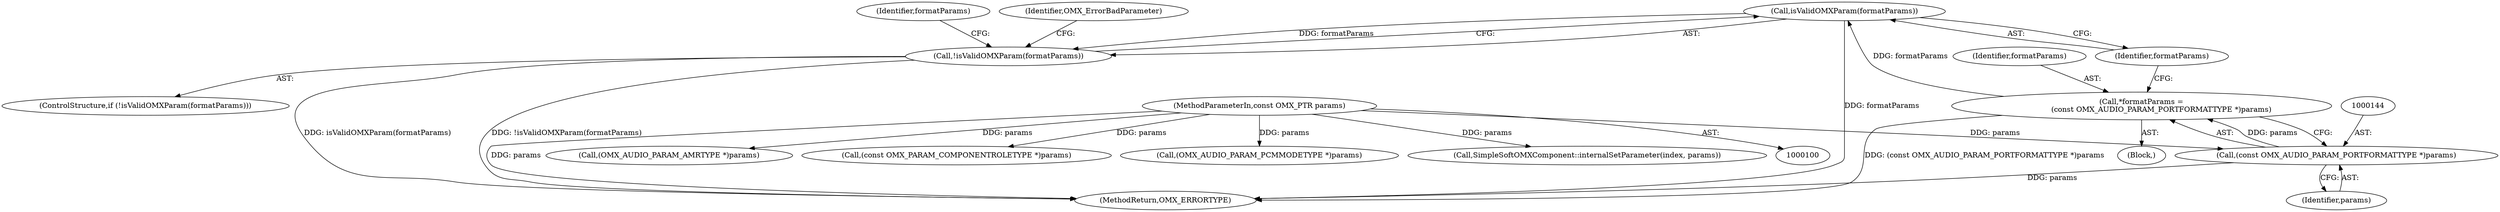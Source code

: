 digraph "0_Android_295c883fe3105b19bcd0f9e07d54c6b589fc5bff_9@pointer" {
"1000148" [label="(Call,isValidOMXParam(formatParams))"];
"1000141" [label="(Call,*formatParams =\n                 (const OMX_AUDIO_PARAM_PORTFORMATTYPE *)params)"];
"1000143" [label="(Call,(const OMX_AUDIO_PARAM_PORTFORMATTYPE *)params)"];
"1000102" [label="(MethodParameterIn,const OMX_PTR params)"];
"1000147" [label="(Call,!isValidOMXParam(formatParams))"];
"1000205" [label="(Call,(OMX_AUDIO_PARAM_AMRTYPE *)params)"];
"1000156" [label="(Identifier,formatParams)"];
"1000146" [label="(ControlStructure,if (!isValidOMXParam(formatParams)))"];
"1000143" [label="(Call,(const OMX_AUDIO_PARAM_PORTFORMATTYPE *)params)"];
"1000149" [label="(Identifier,formatParams)"];
"1000329" [label="(MethodReturn,OMX_ERRORTYPE)"];
"1000112" [label="(Call,(const OMX_PARAM_COMPONENTROLETYPE *)params)"];
"1000145" [label="(Identifier,params)"];
"1000139" [label="(Block,)"];
"1000102" [label="(MethodParameterIn,const OMX_PTR params)"];
"1000141" [label="(Call,*formatParams =\n                 (const OMX_AUDIO_PARAM_PORTFORMATTYPE *)params)"];
"1000148" [label="(Call,isValidOMXParam(formatParams))"];
"1000286" [label="(Call,(OMX_AUDIO_PARAM_PCMMODETYPE *)params)"];
"1000152" [label="(Identifier,OMX_ErrorBadParameter)"];
"1000147" [label="(Call,!isValidOMXParam(formatParams))"];
"1000142" [label="(Identifier,formatParams)"];
"1000326" [label="(Call,SimpleSoftOMXComponent::internalSetParameter(index, params))"];
"1000148" -> "1000147"  [label="AST: "];
"1000148" -> "1000149"  [label="CFG: "];
"1000149" -> "1000148"  [label="AST: "];
"1000147" -> "1000148"  [label="CFG: "];
"1000148" -> "1000329"  [label="DDG: formatParams"];
"1000148" -> "1000147"  [label="DDG: formatParams"];
"1000141" -> "1000148"  [label="DDG: formatParams"];
"1000141" -> "1000139"  [label="AST: "];
"1000141" -> "1000143"  [label="CFG: "];
"1000142" -> "1000141"  [label="AST: "];
"1000143" -> "1000141"  [label="AST: "];
"1000149" -> "1000141"  [label="CFG: "];
"1000141" -> "1000329"  [label="DDG: (const OMX_AUDIO_PARAM_PORTFORMATTYPE *)params"];
"1000143" -> "1000141"  [label="DDG: params"];
"1000143" -> "1000145"  [label="CFG: "];
"1000144" -> "1000143"  [label="AST: "];
"1000145" -> "1000143"  [label="AST: "];
"1000143" -> "1000329"  [label="DDG: params"];
"1000102" -> "1000143"  [label="DDG: params"];
"1000102" -> "1000100"  [label="AST: "];
"1000102" -> "1000329"  [label="DDG: params"];
"1000102" -> "1000112"  [label="DDG: params"];
"1000102" -> "1000205"  [label="DDG: params"];
"1000102" -> "1000286"  [label="DDG: params"];
"1000102" -> "1000326"  [label="DDG: params"];
"1000147" -> "1000146"  [label="AST: "];
"1000152" -> "1000147"  [label="CFG: "];
"1000156" -> "1000147"  [label="CFG: "];
"1000147" -> "1000329"  [label="DDG: isValidOMXParam(formatParams)"];
"1000147" -> "1000329"  [label="DDG: !isValidOMXParam(formatParams)"];
}
